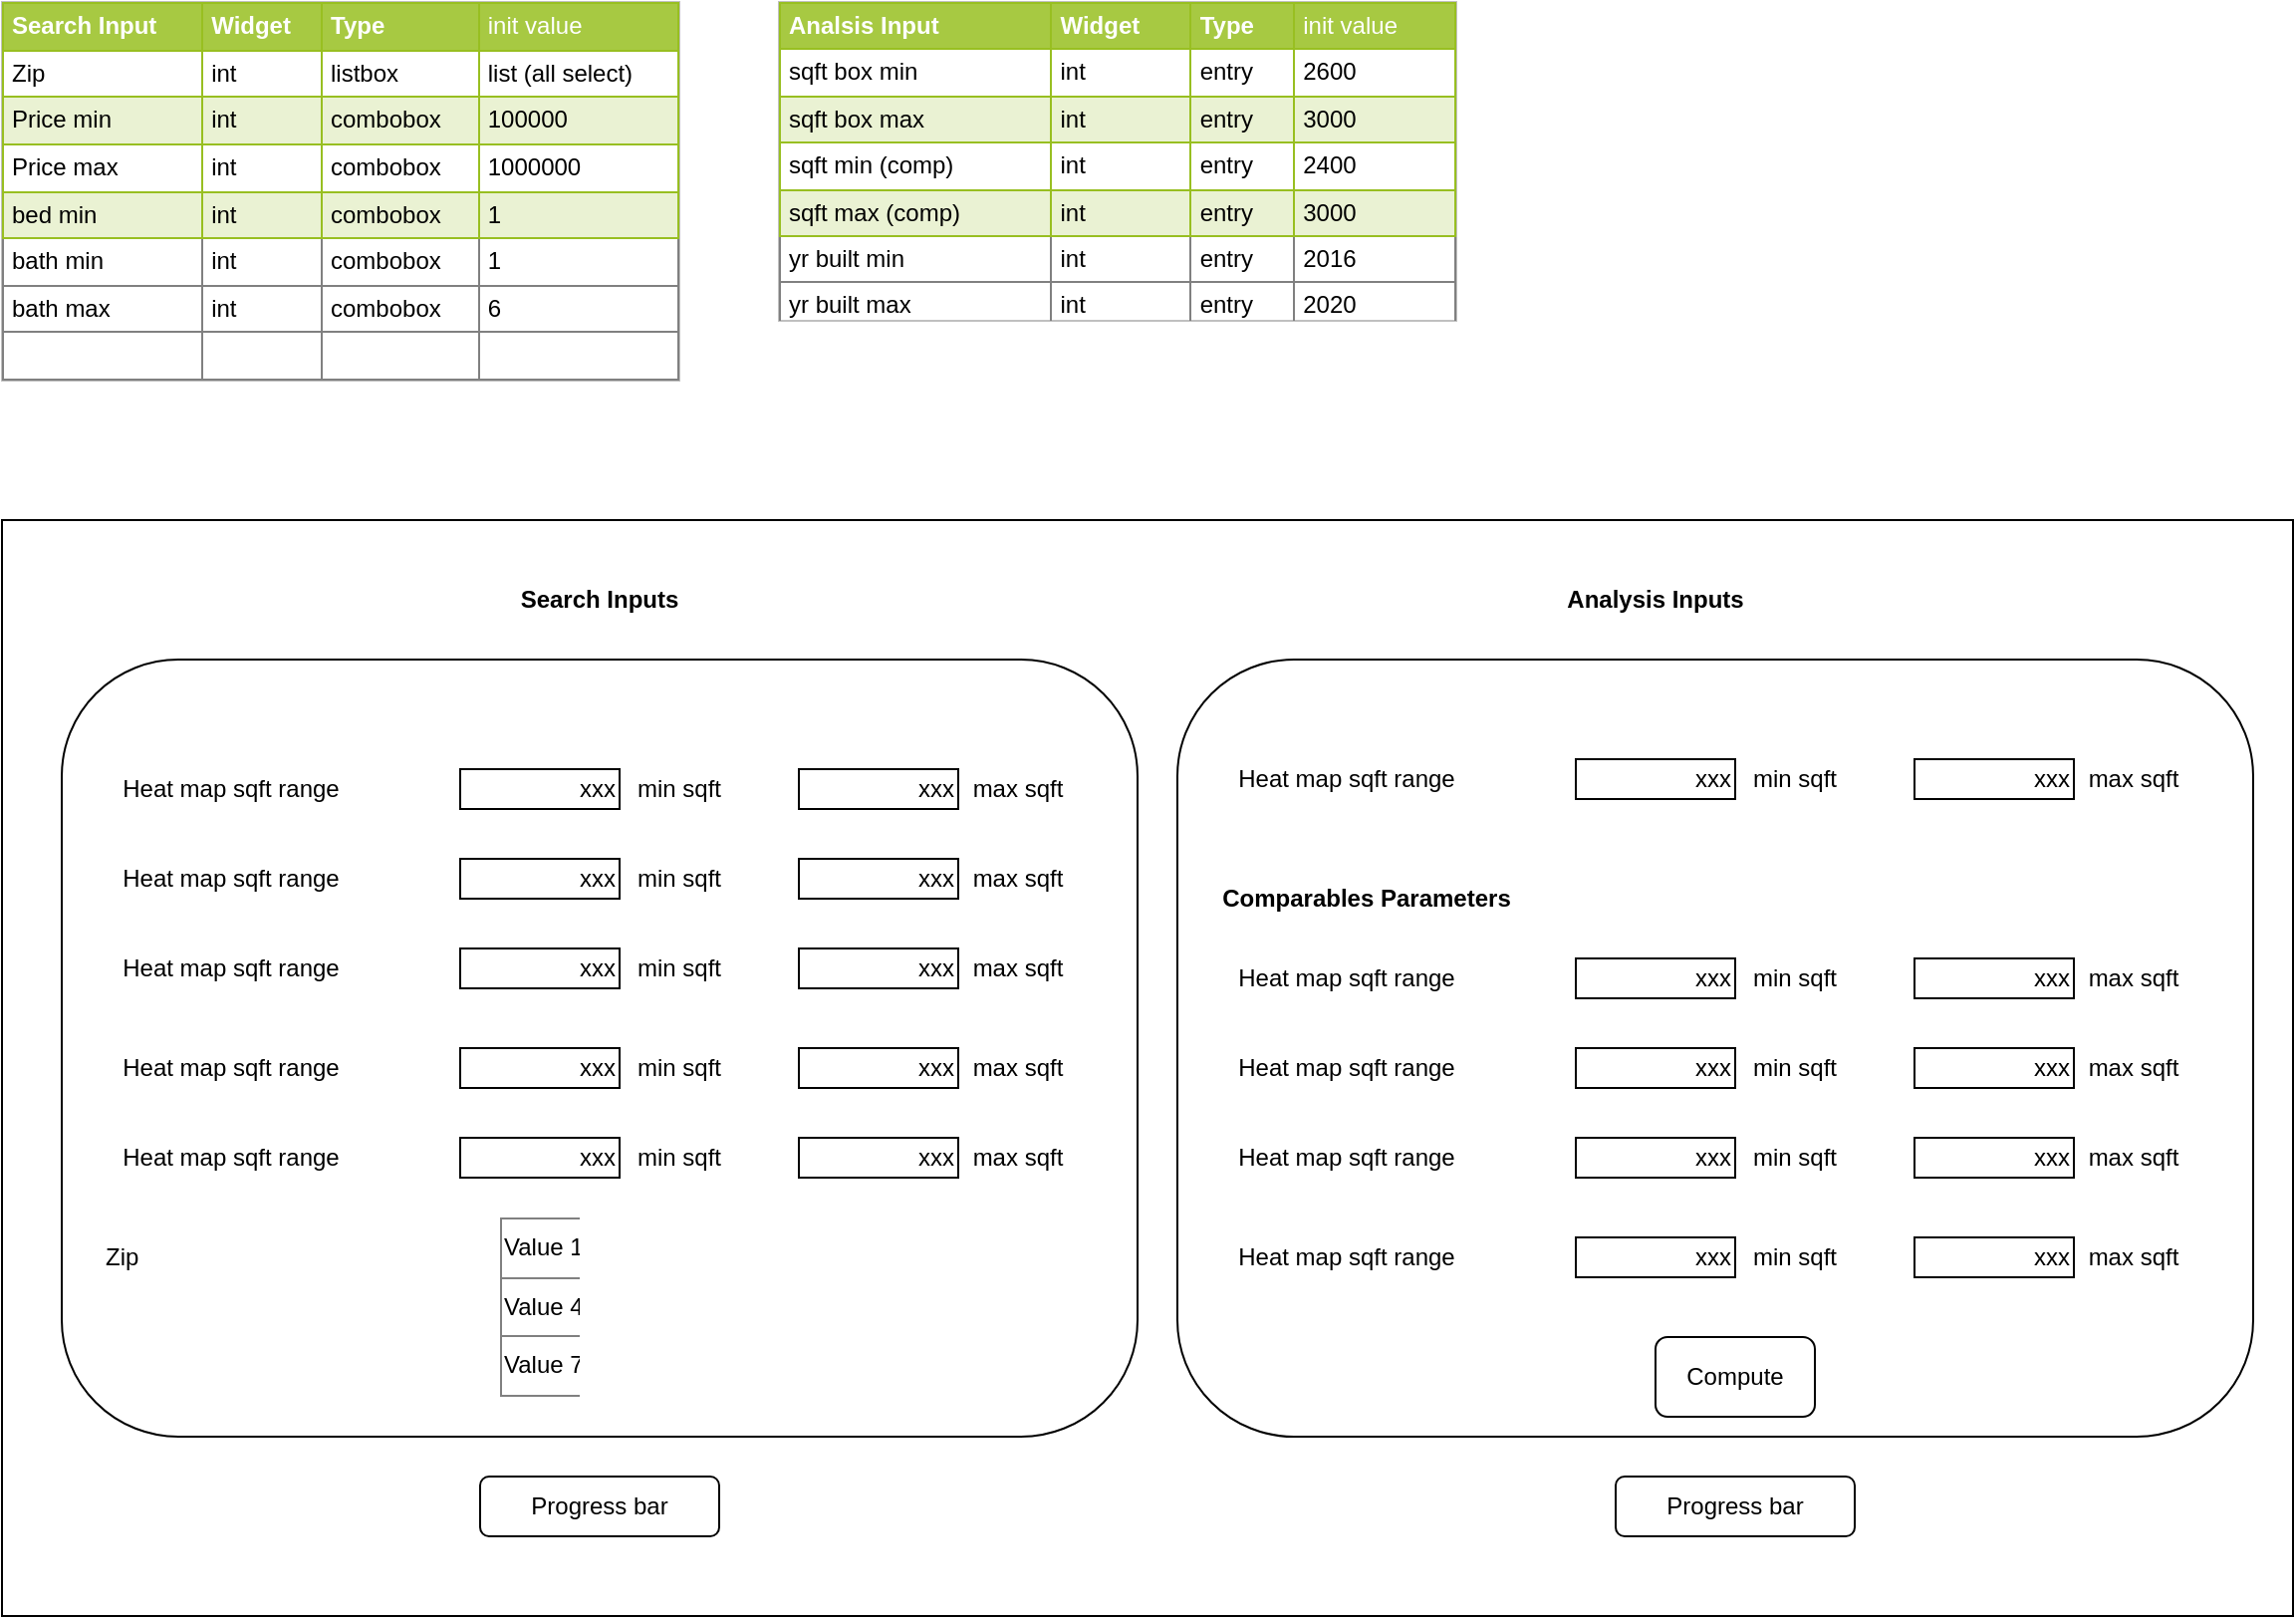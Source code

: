 <mxfile version="12.5.3" type="device"><diagram name="Page-1" id="c9db0220-8083-56f3-ca83-edcdcd058819"><mxGraphModel dx="2917" dy="965" grid="1" gridSize="10" guides="1" tooltips="1" connect="1" arrows="1" fold="1" page="1" pageScale="1.5" pageWidth="826" pageHeight="1169" background="#ffffff" math="0" shadow="0"><root><mxCell id="0" style=";html=1;"/><mxCell id="1" style=";html=1;" parent="0"/><mxCell id="YJ_paCuSx4cqPO56afxu-1" value="&lt;table border=&quot;1&quot; width=&quot;100%&quot; cellpadding=&quot;4&quot; style=&quot;width: 100% ; height: 100% ; border-collapse: collapse&quot;&gt;&lt;tbody&gt;&lt;tr style=&quot;background-color: #a7c942 ; color: #ffffff ; border: 1px solid #98bf21&quot;&gt;&lt;th align=&quot;left&quot;&gt;Search Input&lt;/th&gt;&lt;th align=&quot;left&quot;&gt;Widget&lt;/th&gt;&lt;th align=&quot;left&quot;&gt;Type&lt;/th&gt;&lt;td&gt;init value&lt;/td&gt;&lt;/tr&gt;&lt;tr style=&quot;border: 1px solid #98bf21&quot;&gt;&lt;td&gt;Zip&lt;/td&gt;&lt;td&gt;int&lt;/td&gt;&lt;td&gt;listbox&lt;/td&gt;&lt;td&gt;list (all select)&lt;/td&gt;&lt;/tr&gt;&lt;tr style=&quot;background-color: #eaf2d3 ; border: 1px solid #98bf21&quot;&gt;&lt;td&gt;Price min&lt;/td&gt;&lt;td&gt;int&lt;/td&gt;&lt;td&gt;combobox&lt;/td&gt;&lt;td&gt;100000&lt;/td&gt;&lt;/tr&gt;&lt;tr style=&quot;border: 1px solid #98bf21&quot;&gt;&lt;td&gt;Price max&lt;/td&gt;&lt;td&gt;int&lt;/td&gt;&lt;td&gt;combobox&lt;/td&gt;&lt;td&gt;1000000&lt;/td&gt;&lt;/tr&gt;&lt;tr style=&quot;background-color: #eaf2d3 ; border: 1px solid #98bf21&quot;&gt;&lt;td&gt;bed min&lt;/td&gt;&lt;td&gt;int&lt;/td&gt;&lt;td&gt;combobox&lt;/td&gt;&lt;td&gt;1&lt;/td&gt;&lt;/tr&gt;&lt;tr&gt;&lt;td&gt;bath min&lt;/td&gt;&lt;td&gt;int&lt;/td&gt;&lt;td&gt;combobox&lt;/td&gt;&lt;td&gt;1&lt;/td&gt;&lt;/tr&gt;&lt;tr&gt;&lt;td&gt;bath max&lt;/td&gt;&lt;td&gt;int&lt;/td&gt;&lt;td&gt;combobox&lt;/td&gt;&lt;td&gt;6&lt;/td&gt;&lt;/tr&gt;&lt;tr&gt;&lt;td&gt;&lt;br&gt;&lt;/td&gt;&lt;td&gt;&lt;br&gt;&lt;/td&gt;&lt;td&gt;&lt;br&gt;&lt;/td&gt;&lt;td&gt;&lt;br&gt;&lt;/td&gt;&lt;/tr&gt;&lt;/tbody&gt;&lt;/table&gt;" style="text;html=1;strokeColor=#c0c0c0;fillColor=#ffffff;overflow=fill;rounded=0;flipH=1;flipV=1;direction=west;gradientColor=none;" vertex="1" parent="1"><mxGeometry x="-1200" y="60" width="340" height="190" as="geometry"/></mxCell><mxCell id="YJ_paCuSx4cqPO56afxu-6" value="&lt;table border=&quot;1&quot; width=&quot;100%&quot; cellpadding=&quot;4&quot; style=&quot;width: 100% ; height: 100% ; border-collapse: collapse&quot;&gt;&lt;tbody&gt;&lt;tr style=&quot;background-color: #a7c942 ; color: #ffffff ; border: 1px solid #98bf21&quot;&gt;&lt;th align=&quot;left&quot;&gt;Analsis Input&lt;/th&gt;&lt;th align=&quot;left&quot;&gt;Widget&lt;/th&gt;&lt;th align=&quot;left&quot;&gt;Type&lt;/th&gt;&lt;td&gt;init value&lt;/td&gt;&lt;/tr&gt;&lt;tr style=&quot;border: 1px solid #98bf21&quot;&gt;&lt;td&gt;sqft box min&lt;/td&gt;&lt;td&gt;int&lt;/td&gt;&lt;td&gt;entry&lt;/td&gt;&lt;td&gt;2600&lt;/td&gt;&lt;/tr&gt;&lt;tr style=&quot;background-color: #eaf2d3 ; border: 1px solid #98bf21&quot;&gt;&lt;td&gt;sqft box max&lt;/td&gt;&lt;td&gt;int&lt;/td&gt;&lt;td&gt;entry&lt;/td&gt;&lt;td&gt;3000&lt;/td&gt;&lt;/tr&gt;&lt;tr style=&quot;border: 1px solid #98bf21&quot;&gt;&lt;td&gt;sqft min (comp)&lt;/td&gt;&lt;td&gt;int&lt;/td&gt;&lt;td&gt;entry&lt;/td&gt;&lt;td&gt;2400&lt;/td&gt;&lt;/tr&gt;&lt;tr style=&quot;background-color: #eaf2d3 ; border: 1px solid #98bf21&quot;&gt;&lt;td&gt;sqft max (comp)&lt;/td&gt;&lt;td&gt;int&lt;/td&gt;&lt;td&gt;entry&lt;/td&gt;&lt;td&gt;3000&lt;/td&gt;&lt;/tr&gt;&lt;tr&gt;&lt;td&gt;yr built min&lt;/td&gt;&lt;td&gt;int&lt;/td&gt;&lt;td&gt;entry&lt;/td&gt;&lt;td&gt;2016&lt;/td&gt;&lt;/tr&gt;&lt;tr&gt;&lt;td&gt;yr built max&lt;/td&gt;&lt;td&gt;int&lt;/td&gt;&lt;td&gt;entry&lt;/td&gt;&lt;td&gt;2020&lt;/td&gt;&lt;/tr&gt;&lt;tr&gt;&lt;td&gt;&lt;br&gt;&lt;/td&gt;&lt;td&gt;&lt;br&gt;&lt;/td&gt;&lt;td&gt;&lt;br&gt;&lt;/td&gt;&lt;td&gt;&lt;br&gt;&lt;/td&gt;&lt;/tr&gt;&lt;/tbody&gt;&lt;/table&gt;" style="text;html=1;strokeColor=#c0c0c0;fillColor=#ffffff;overflow=fill;rounded=0;flipH=1;flipV=1;direction=west;gradientColor=none;" vertex="1" parent="1"><mxGeometry x="-810" y="60" width="340" height="160" as="geometry"/></mxCell><mxCell id="YJ_paCuSx4cqPO56afxu-9" value="" style="rounded=0;whiteSpace=wrap;html=1;gradientColor=none;" vertex="1" parent="1"><mxGeometry x="-1200" y="320" width="1150" height="550" as="geometry"/></mxCell><mxCell id="YJ_paCuSx4cqPO56afxu-10" value="" style="rounded=1;whiteSpace=wrap;html=1;gradientColor=none;" vertex="1" parent="1"><mxGeometry x="-1170" y="390" width="540" height="390" as="geometry"/></mxCell><mxCell id="YJ_paCuSx4cqPO56afxu-11" value="" style="rounded=1;whiteSpace=wrap;html=1;gradientColor=none;" vertex="1" parent="1"><mxGeometry x="-610" y="390" width="540" height="390" as="geometry"/></mxCell><mxCell id="YJ_paCuSx4cqPO56afxu-12" value="Search Inputs" style="text;html=1;strokeColor=none;fillColor=none;align=center;verticalAlign=middle;whiteSpace=wrap;rounded=0;fontStyle=1" vertex="1" parent="1"><mxGeometry x="-965" y="350" width="130" height="20" as="geometry"/></mxCell><mxCell id="YJ_paCuSx4cqPO56afxu-13" value="Analysis Inputs" style="text;html=1;strokeColor=none;fillColor=none;align=center;verticalAlign=middle;whiteSpace=wrap;rounded=0;fontStyle=1" vertex="1" parent="1"><mxGeometry x="-435" y="350" width="130" height="20" as="geometry"/></mxCell><mxCell id="YJ_paCuSx4cqPO56afxu-14" value="Progress bar" style="rounded=1;whiteSpace=wrap;html=1;gradientColor=none;" vertex="1" parent="1"><mxGeometry x="-960" y="800" width="120" height="30" as="geometry"/></mxCell><mxCell id="YJ_paCuSx4cqPO56afxu-15" value="Progress bar" style="rounded=1;whiteSpace=wrap;html=1;gradientColor=none;" vertex="1" parent="1"><mxGeometry x="-390" y="800" width="120" height="30" as="geometry"/></mxCell><mxCell id="YJ_paCuSx4cqPO56afxu-16" value="Heat map sqft range" style="text;html=1;strokeColor=none;fillColor=none;align=center;verticalAlign=middle;whiteSpace=wrap;rounded=0;" vertex="1" parent="1"><mxGeometry x="-590" y="440" width="130" height="20" as="geometry"/></mxCell><UserObject label="min sqft" placeholders="1" name="Variable" id="YJ_paCuSx4cqPO56afxu-17"><mxCell style="text;html=1;strokeColor=none;fillColor=none;align=center;verticalAlign=middle;whiteSpace=wrap;overflow=hidden;" vertex="1" parent="1"><mxGeometry x="-340" y="440" width="80" height="20" as="geometry"/></mxCell></UserObject><UserObject label="max sqft" placeholders="1" name="Variable" id="YJ_paCuSx4cqPO56afxu-18"><mxCell style="text;html=1;strokeColor=none;fillColor=none;align=center;verticalAlign=middle;whiteSpace=wrap;overflow=hidden;" vertex="1" parent="1"><mxGeometry x="-170" y="440" width="80" height="20" as="geometry"/></mxCell></UserObject><mxCell id="YJ_paCuSx4cqPO56afxu-19" value="xxx" style="rounded=0;whiteSpace=wrap;html=1;gradientColor=none;align=right;" vertex="1" parent="1"><mxGeometry x="-410" y="440" width="80" height="20" as="geometry"/></mxCell><mxCell id="YJ_paCuSx4cqPO56afxu-20" value="xxx" style="rounded=0;whiteSpace=wrap;html=1;gradientColor=none;align=right;" vertex="1" parent="1"><mxGeometry x="-240" y="440" width="80" height="20" as="geometry"/></mxCell><mxCell id="YJ_paCuSx4cqPO56afxu-21" value="Comparables Parameters" style="text;html=1;strokeColor=none;fillColor=none;align=center;verticalAlign=middle;whiteSpace=wrap;rounded=0;fontStyle=1" vertex="1" parent="1"><mxGeometry x="-590" y="500" width="150" height="20" as="geometry"/></mxCell><mxCell id="YJ_paCuSx4cqPO56afxu-22" value="Heat map sqft range" style="text;html=1;strokeColor=none;fillColor=none;align=center;verticalAlign=middle;whiteSpace=wrap;rounded=0;" vertex="1" parent="1"><mxGeometry x="-590" y="540" width="130" height="20" as="geometry"/></mxCell><UserObject label="min sqft" placeholders="1" name="Variable" id="YJ_paCuSx4cqPO56afxu-23"><mxCell style="text;html=1;strokeColor=none;fillColor=none;align=center;verticalAlign=middle;whiteSpace=wrap;overflow=hidden;" vertex="1" parent="1"><mxGeometry x="-340" y="540" width="80" height="20" as="geometry"/></mxCell></UserObject><UserObject label="max sqft" placeholders="1" name="Variable" id="YJ_paCuSx4cqPO56afxu-24"><mxCell style="text;html=1;strokeColor=none;fillColor=none;align=center;verticalAlign=middle;whiteSpace=wrap;overflow=hidden;" vertex="1" parent="1"><mxGeometry x="-170" y="540" width="80" height="20" as="geometry"/></mxCell></UserObject><mxCell id="YJ_paCuSx4cqPO56afxu-25" value="xxx" style="rounded=0;whiteSpace=wrap;html=1;gradientColor=none;align=right;" vertex="1" parent="1"><mxGeometry x="-410" y="540" width="80" height="20" as="geometry"/></mxCell><mxCell id="YJ_paCuSx4cqPO56afxu-26" value="xxx" style="rounded=0;whiteSpace=wrap;html=1;gradientColor=none;align=right;" vertex="1" parent="1"><mxGeometry x="-240" y="540" width="80" height="20" as="geometry"/></mxCell><mxCell id="YJ_paCuSx4cqPO56afxu-27" value="Heat map sqft range" style="text;html=1;strokeColor=none;fillColor=none;align=center;verticalAlign=middle;whiteSpace=wrap;rounded=0;" vertex="1" parent="1"><mxGeometry x="-590" y="585" width="130" height="20" as="geometry"/></mxCell><UserObject label="min sqft" placeholders="1" name="Variable" id="YJ_paCuSx4cqPO56afxu-28"><mxCell style="text;html=1;strokeColor=none;fillColor=none;align=center;verticalAlign=middle;whiteSpace=wrap;overflow=hidden;" vertex="1" parent="1"><mxGeometry x="-340" y="585" width="80" height="20" as="geometry"/></mxCell></UserObject><UserObject label="max sqft" placeholders="1" name="Variable" id="YJ_paCuSx4cqPO56afxu-29"><mxCell style="text;html=1;strokeColor=none;fillColor=none;align=center;verticalAlign=middle;whiteSpace=wrap;overflow=hidden;" vertex="1" parent="1"><mxGeometry x="-170" y="585" width="80" height="20" as="geometry"/></mxCell></UserObject><mxCell id="YJ_paCuSx4cqPO56afxu-30" value="xxx" style="rounded=0;whiteSpace=wrap;html=1;gradientColor=none;align=right;" vertex="1" parent="1"><mxGeometry x="-410" y="585" width="80" height="20" as="geometry"/></mxCell><mxCell id="YJ_paCuSx4cqPO56afxu-31" value="xxx" style="rounded=0;whiteSpace=wrap;html=1;gradientColor=none;align=right;" vertex="1" parent="1"><mxGeometry x="-240" y="585" width="80" height="20" as="geometry"/></mxCell><mxCell id="YJ_paCuSx4cqPO56afxu-32" value="Heat map sqft range" style="text;html=1;strokeColor=none;fillColor=none;align=center;verticalAlign=middle;whiteSpace=wrap;rounded=0;" vertex="1" parent="1"><mxGeometry x="-590" y="630" width="130" height="20" as="geometry"/></mxCell><UserObject label="min sqft" placeholders="1" name="Variable" id="YJ_paCuSx4cqPO56afxu-33"><mxCell style="text;html=1;strokeColor=none;fillColor=none;align=center;verticalAlign=middle;whiteSpace=wrap;overflow=hidden;" vertex="1" parent="1"><mxGeometry x="-340" y="630" width="80" height="20" as="geometry"/></mxCell></UserObject><UserObject label="max sqft" placeholders="1" name="Variable" id="YJ_paCuSx4cqPO56afxu-34"><mxCell style="text;html=1;strokeColor=none;fillColor=none;align=center;verticalAlign=middle;whiteSpace=wrap;overflow=hidden;" vertex="1" parent="1"><mxGeometry x="-170" y="630" width="80" height="20" as="geometry"/></mxCell></UserObject><mxCell id="YJ_paCuSx4cqPO56afxu-35" value="xxx" style="rounded=0;whiteSpace=wrap;html=1;gradientColor=none;align=right;" vertex="1" parent="1"><mxGeometry x="-410" y="630" width="80" height="20" as="geometry"/></mxCell><mxCell id="YJ_paCuSx4cqPO56afxu-36" value="xxx" style="rounded=0;whiteSpace=wrap;html=1;gradientColor=none;align=right;" vertex="1" parent="1"><mxGeometry x="-240" y="630" width="80" height="20" as="geometry"/></mxCell><mxCell id="YJ_paCuSx4cqPO56afxu-37" value="Heat map sqft range" style="text;html=1;strokeColor=none;fillColor=none;align=center;verticalAlign=middle;whiteSpace=wrap;rounded=0;" vertex="1" parent="1"><mxGeometry x="-590" y="680" width="130" height="20" as="geometry"/></mxCell><UserObject label="min sqft" placeholders="1" name="Variable" id="YJ_paCuSx4cqPO56afxu-38"><mxCell style="text;html=1;strokeColor=none;fillColor=none;align=center;verticalAlign=middle;whiteSpace=wrap;overflow=hidden;" vertex="1" parent="1"><mxGeometry x="-340" y="680" width="80" height="20" as="geometry"/></mxCell></UserObject><UserObject label="max sqft" placeholders="1" name="Variable" id="YJ_paCuSx4cqPO56afxu-39"><mxCell style="text;html=1;strokeColor=none;fillColor=none;align=center;verticalAlign=middle;whiteSpace=wrap;overflow=hidden;" vertex="1" parent="1"><mxGeometry x="-170" y="680" width="80" height="20" as="geometry"/></mxCell></UserObject><mxCell id="YJ_paCuSx4cqPO56afxu-40" value="xxx" style="rounded=0;whiteSpace=wrap;html=1;gradientColor=none;align=right;" vertex="1" parent="1"><mxGeometry x="-410" y="680" width="80" height="20" as="geometry"/></mxCell><mxCell id="YJ_paCuSx4cqPO56afxu-41" value="xxx" style="rounded=0;whiteSpace=wrap;html=1;gradientColor=none;align=right;" vertex="1" parent="1"><mxGeometry x="-240" y="680" width="80" height="20" as="geometry"/></mxCell><mxCell id="YJ_paCuSx4cqPO56afxu-42" value="Compute" style="rounded=1;whiteSpace=wrap;html=1;gradientColor=none;" vertex="1" parent="1"><mxGeometry x="-370" y="730" width="80" height="40" as="geometry"/></mxCell><mxCell id="YJ_paCuSx4cqPO56afxu-43" value="Heat map sqft range" style="text;html=1;strokeColor=none;fillColor=none;align=center;verticalAlign=middle;whiteSpace=wrap;rounded=0;" vertex="1" parent="1"><mxGeometry x="-1150" y="445" width="130" height="20" as="geometry"/></mxCell><UserObject label="min sqft" placeholders="1" name="Variable" id="YJ_paCuSx4cqPO56afxu-44"><mxCell style="text;html=1;strokeColor=none;fillColor=none;align=center;verticalAlign=middle;whiteSpace=wrap;overflow=hidden;" vertex="1" parent="1"><mxGeometry x="-900" y="445" width="80" height="20" as="geometry"/></mxCell></UserObject><UserObject label="max sqft" placeholders="1" name="Variable" id="YJ_paCuSx4cqPO56afxu-45"><mxCell style="text;html=1;strokeColor=none;fillColor=none;align=center;verticalAlign=middle;whiteSpace=wrap;overflow=hidden;" vertex="1" parent="1"><mxGeometry x="-730" y="445" width="80" height="20" as="geometry"/></mxCell></UserObject><mxCell id="YJ_paCuSx4cqPO56afxu-46" value="xxx" style="rounded=0;whiteSpace=wrap;html=1;gradientColor=none;align=right;" vertex="1" parent="1"><mxGeometry x="-970" y="445" width="80" height="20" as="geometry"/></mxCell><mxCell id="YJ_paCuSx4cqPO56afxu-47" value="xxx" style="rounded=0;whiteSpace=wrap;html=1;gradientColor=none;align=right;" vertex="1" parent="1"><mxGeometry x="-800" y="445" width="80" height="20" as="geometry"/></mxCell><mxCell id="YJ_paCuSx4cqPO56afxu-48" value="Heat map sqft range" style="text;html=1;strokeColor=none;fillColor=none;align=center;verticalAlign=middle;whiteSpace=wrap;rounded=0;" vertex="1" parent="1"><mxGeometry x="-1150" y="490" width="130" height="20" as="geometry"/></mxCell><UserObject label="min sqft" placeholders="1" name="Variable" id="YJ_paCuSx4cqPO56afxu-49"><mxCell style="text;html=1;strokeColor=none;fillColor=none;align=center;verticalAlign=middle;whiteSpace=wrap;overflow=hidden;" vertex="1" parent="1"><mxGeometry x="-900" y="490" width="80" height="20" as="geometry"/></mxCell></UserObject><UserObject label="max sqft" placeholders="1" name="Variable" id="YJ_paCuSx4cqPO56afxu-50"><mxCell style="text;html=1;strokeColor=none;fillColor=none;align=center;verticalAlign=middle;whiteSpace=wrap;overflow=hidden;" vertex="1" parent="1"><mxGeometry x="-730" y="490" width="80" height="20" as="geometry"/></mxCell></UserObject><mxCell id="YJ_paCuSx4cqPO56afxu-51" value="xxx" style="rounded=0;whiteSpace=wrap;html=1;gradientColor=none;align=right;" vertex="1" parent="1"><mxGeometry x="-970" y="490" width="80" height="20" as="geometry"/></mxCell><mxCell id="YJ_paCuSx4cqPO56afxu-52" value="xxx" style="rounded=0;whiteSpace=wrap;html=1;gradientColor=none;align=right;" vertex="1" parent="1"><mxGeometry x="-800" y="490" width="80" height="20" as="geometry"/></mxCell><mxCell id="YJ_paCuSx4cqPO56afxu-53" value="Heat map sqft range" style="text;html=1;strokeColor=none;fillColor=none;align=center;verticalAlign=middle;whiteSpace=wrap;rounded=0;" vertex="1" parent="1"><mxGeometry x="-1150" y="535" width="130" height="20" as="geometry"/></mxCell><UserObject label="min sqft" placeholders="1" name="Variable" id="YJ_paCuSx4cqPO56afxu-54"><mxCell style="text;html=1;strokeColor=none;fillColor=none;align=center;verticalAlign=middle;whiteSpace=wrap;overflow=hidden;" vertex="1" parent="1"><mxGeometry x="-900" y="535" width="80" height="20" as="geometry"/></mxCell></UserObject><UserObject label="max sqft" placeholders="1" name="Variable" id="YJ_paCuSx4cqPO56afxu-55"><mxCell style="text;html=1;strokeColor=none;fillColor=none;align=center;verticalAlign=middle;whiteSpace=wrap;overflow=hidden;" vertex="1" parent="1"><mxGeometry x="-730" y="535" width="80" height="20" as="geometry"/></mxCell></UserObject><mxCell id="YJ_paCuSx4cqPO56afxu-56" value="xxx" style="rounded=0;whiteSpace=wrap;html=1;gradientColor=none;align=right;" vertex="1" parent="1"><mxGeometry x="-970" y="535" width="80" height="20" as="geometry"/></mxCell><mxCell id="YJ_paCuSx4cqPO56afxu-57" value="xxx" style="rounded=0;whiteSpace=wrap;html=1;gradientColor=none;align=right;" vertex="1" parent="1"><mxGeometry x="-800" y="535" width="80" height="20" as="geometry"/></mxCell><mxCell id="YJ_paCuSx4cqPO56afxu-58" value="Heat map sqft range" style="text;html=1;strokeColor=none;fillColor=none;align=center;verticalAlign=middle;whiteSpace=wrap;rounded=0;" vertex="1" parent="1"><mxGeometry x="-1150" y="585" width="130" height="20" as="geometry"/></mxCell><UserObject label="min sqft" placeholders="1" name="Variable" id="YJ_paCuSx4cqPO56afxu-59"><mxCell style="text;html=1;strokeColor=none;fillColor=none;align=center;verticalAlign=middle;whiteSpace=wrap;overflow=hidden;" vertex="1" parent="1"><mxGeometry x="-900" y="585" width="80" height="20" as="geometry"/></mxCell></UserObject><UserObject label="max sqft" placeholders="1" name="Variable" id="YJ_paCuSx4cqPO56afxu-60"><mxCell style="text;html=1;strokeColor=none;fillColor=none;align=center;verticalAlign=middle;whiteSpace=wrap;overflow=hidden;" vertex="1" parent="1"><mxGeometry x="-730" y="585" width="80" height="20" as="geometry"/></mxCell></UserObject><mxCell id="YJ_paCuSx4cqPO56afxu-61" value="xxx" style="rounded=0;whiteSpace=wrap;html=1;gradientColor=none;align=right;" vertex="1" parent="1"><mxGeometry x="-970" y="585" width="80" height="20" as="geometry"/></mxCell><mxCell id="YJ_paCuSx4cqPO56afxu-62" value="xxx" style="rounded=0;whiteSpace=wrap;html=1;gradientColor=none;align=right;" vertex="1" parent="1"><mxGeometry x="-800" y="585" width="80" height="20" as="geometry"/></mxCell><mxCell id="YJ_paCuSx4cqPO56afxu-63" value="Heat map sqft range" style="text;html=1;strokeColor=none;fillColor=none;align=center;verticalAlign=middle;whiteSpace=wrap;rounded=0;" vertex="1" parent="1"><mxGeometry x="-1150" y="630" width="130" height="20" as="geometry"/></mxCell><UserObject label="min sqft" placeholders="1" name="Variable" id="YJ_paCuSx4cqPO56afxu-64"><mxCell style="text;html=1;strokeColor=none;fillColor=none;align=center;verticalAlign=middle;whiteSpace=wrap;overflow=hidden;" vertex="1" parent="1"><mxGeometry x="-900" y="630" width="80" height="20" as="geometry"/></mxCell></UserObject><UserObject label="max sqft" placeholders="1" name="Variable" id="YJ_paCuSx4cqPO56afxu-65"><mxCell style="text;html=1;strokeColor=none;fillColor=none;align=center;verticalAlign=middle;whiteSpace=wrap;overflow=hidden;" vertex="1" parent="1"><mxGeometry x="-730" y="630" width="80" height="20" as="geometry"/></mxCell></UserObject><mxCell id="YJ_paCuSx4cqPO56afxu-66" value="xxx" style="rounded=0;whiteSpace=wrap;html=1;gradientColor=none;align=right;" vertex="1" parent="1"><mxGeometry x="-970" y="630" width="80" height="20" as="geometry"/></mxCell><mxCell id="YJ_paCuSx4cqPO56afxu-67" value="xxx" style="rounded=0;whiteSpace=wrap;html=1;gradientColor=none;align=right;" vertex="1" parent="1"><mxGeometry x="-800" y="630" width="80" height="20" as="geometry"/></mxCell><mxCell id="YJ_paCuSx4cqPO56afxu-68" value="Zip" style="text;html=1;strokeColor=none;fillColor=none;align=left;verticalAlign=middle;whiteSpace=wrap;rounded=0;" vertex="1" parent="1"><mxGeometry x="-1150" y="680" width="130" height="20" as="geometry"/></mxCell><mxCell id="YJ_paCuSx4cqPO56afxu-69" value="&lt;table border=&quot;1&quot; width=&quot;100%&quot; height=&quot;100%&quot; style=&quot;width:100%;height:100%;border-collapse:collapse;&quot;&gt;&lt;tr&gt;&lt;td align=&quot;center&quot;&gt;Value 1&lt;/td&gt;&lt;td align=&quot;center&quot;&gt;Value 2&lt;/td&gt;&lt;td align=&quot;center&quot;&gt;Value 3&lt;/td&gt;&lt;/tr&gt;&lt;tr&gt;&lt;td align=&quot;center&quot;&gt;Value 4&lt;/td&gt;&lt;td align=&quot;center&quot;&gt;Value 5&lt;/td&gt;&lt;td align=&quot;center&quot;&gt;Value 6&lt;/td&gt;&lt;/tr&gt;&lt;tr&gt;&lt;td align=&quot;center&quot;&gt;Value 7&lt;/td&gt;&lt;td align=&quot;center&quot;&gt;Value 8&lt;/td&gt;&lt;td align=&quot;center&quot;&gt;Value 9&lt;/td&gt;&lt;/tr&gt;&lt;/table&gt;" style="text;html=1;strokeColor=none;fillColor=none;overflow=fill;" vertex="1" parent="1"><mxGeometry x="-950" y="670" width="40" height="90" as="geometry"/></mxCell></root></mxGraphModel></diagram></mxfile>